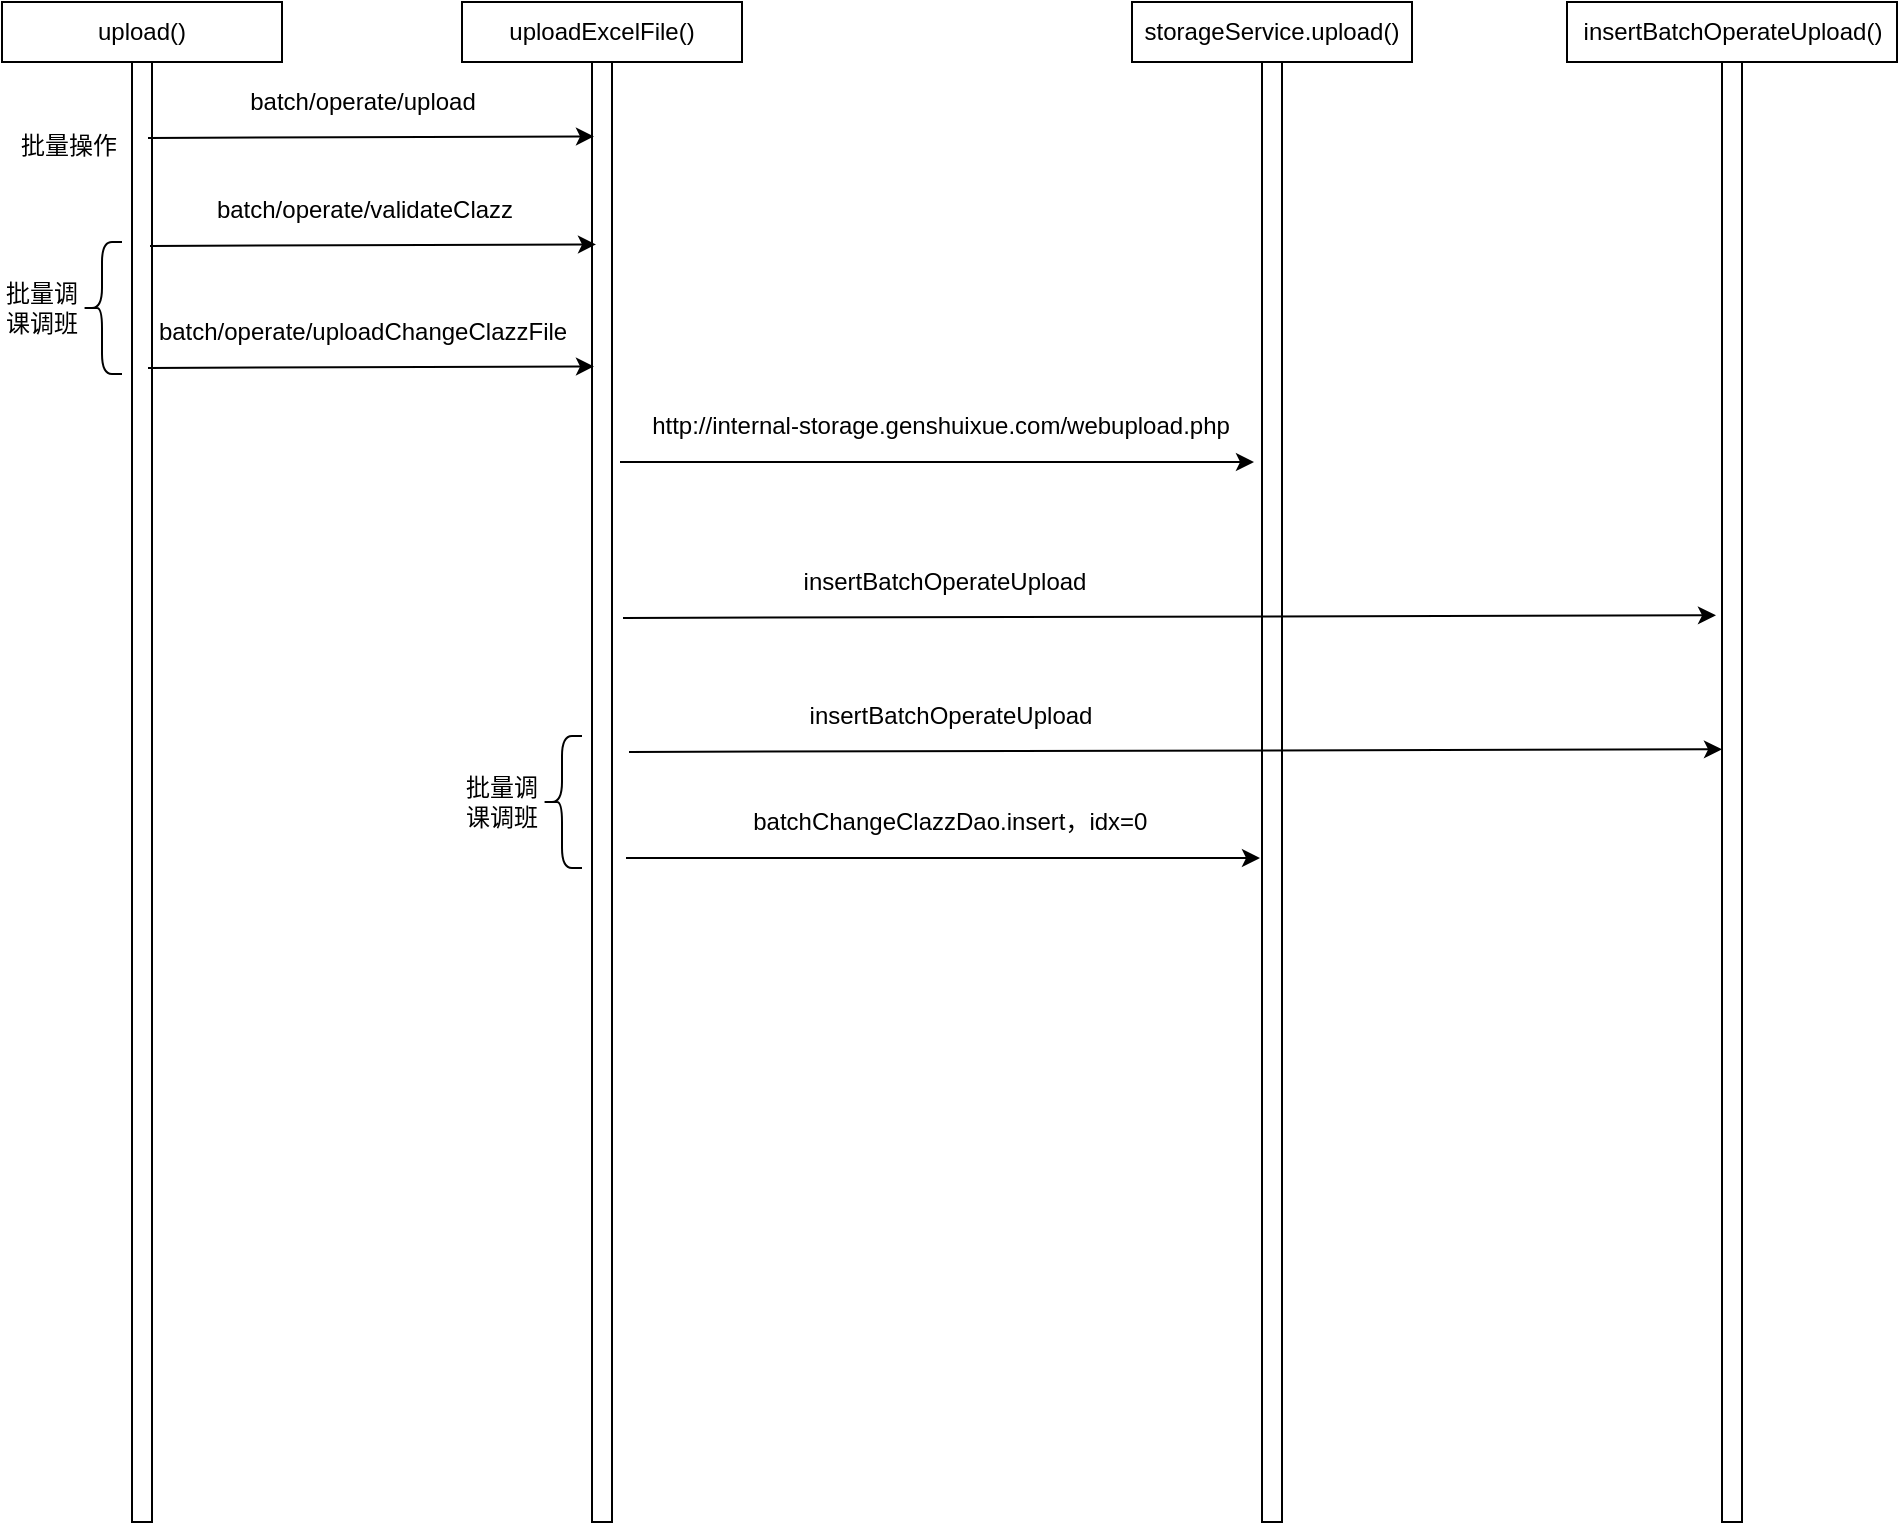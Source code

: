 <mxfile version="14.2.9" type="github">
  <diagram id="bskKvsHge31UiA6hYzuj" name="Page-1">
    <mxGraphModel dx="1426" dy="905" grid="1" gridSize="10" guides="1" tooltips="1" connect="1" arrows="1" fold="1" page="1" pageScale="1" pageWidth="3300" pageHeight="4681" math="0" shadow="0">
      <root>
        <mxCell id="0" />
        <mxCell id="1" parent="0" />
        <mxCell id="gw_4AoOqEpiKTLtsriPl-2" value="upload()" style="rounded=0;whiteSpace=wrap;html=1;" vertex="1" parent="1">
          <mxGeometry x="110" y="50" width="140" height="30" as="geometry" />
        </mxCell>
        <mxCell id="gw_4AoOqEpiKTLtsriPl-3" value="" style="rounded=0;whiteSpace=wrap;html=1;" vertex="1" parent="1">
          <mxGeometry x="175" y="80" width="10" height="730" as="geometry" />
        </mxCell>
        <mxCell id="gw_4AoOqEpiKTLtsriPl-4" value="uploadExcelFile()" style="rounded=0;whiteSpace=wrap;html=1;" vertex="1" parent="1">
          <mxGeometry x="340" y="50" width="140" height="30" as="geometry" />
        </mxCell>
        <mxCell id="gw_4AoOqEpiKTLtsriPl-5" value="" style="rounded=0;whiteSpace=wrap;html=1;" vertex="1" parent="1">
          <mxGeometry x="405" y="80" width="10" height="730" as="geometry" />
        </mxCell>
        <mxCell id="gw_4AoOqEpiKTLtsriPl-6" value="storageService.upload()" style="rounded=0;whiteSpace=wrap;html=1;" vertex="1" parent="1">
          <mxGeometry x="675" y="50" width="140" height="30" as="geometry" />
        </mxCell>
        <mxCell id="gw_4AoOqEpiKTLtsriPl-7" value="" style="rounded=0;whiteSpace=wrap;html=1;" vertex="1" parent="1">
          <mxGeometry x="740" y="80" width="10" height="730" as="geometry" />
        </mxCell>
        <mxCell id="gw_4AoOqEpiKTLtsriPl-8" value="insertBatchOperateUpload()" style="rounded=0;whiteSpace=wrap;html=1;" vertex="1" parent="1">
          <mxGeometry x="892.5" y="50" width="165" height="30" as="geometry" />
        </mxCell>
        <mxCell id="gw_4AoOqEpiKTLtsriPl-9" value="" style="rounded=0;whiteSpace=wrap;html=1;" vertex="1" parent="1">
          <mxGeometry x="970" y="80" width="10" height="730" as="geometry" />
        </mxCell>
        <mxCell id="gw_4AoOqEpiKTLtsriPl-10" value="" style="endArrow=classic;html=1;exitX=0.8;exitY=0.052;exitDx=0;exitDy=0;exitPerimeter=0;entryX=0.1;entryY=0.051;entryDx=0;entryDy=0;entryPerimeter=0;" edge="1" parent="1" source="gw_4AoOqEpiKTLtsriPl-3" target="gw_4AoOqEpiKTLtsriPl-5">
          <mxGeometry width="50" height="50" relative="1" as="geometry">
            <mxPoint x="770" y="500" as="sourcePoint" />
            <mxPoint x="820" y="450" as="targetPoint" />
          </mxGeometry>
        </mxCell>
        <mxCell id="gw_4AoOqEpiKTLtsriPl-11" value="batch/operate/upload" style="text;html=1;align=center;verticalAlign=middle;resizable=0;points=[];autosize=1;" vertex="1" parent="1">
          <mxGeometry x="225" y="90" width="130" height="20" as="geometry" />
        </mxCell>
        <mxCell id="gw_4AoOqEpiKTLtsriPl-12" value="" style="endArrow=classic;html=1;exitX=0.8;exitY=0.052;exitDx=0;exitDy=0;exitPerimeter=0;entryX=0.1;entryY=0.051;entryDx=0;entryDy=0;entryPerimeter=0;" edge="1" parent="1">
          <mxGeometry width="50" height="50" relative="1" as="geometry">
            <mxPoint x="184" y="171.96" as="sourcePoint" />
            <mxPoint x="407" y="171.23" as="targetPoint" />
          </mxGeometry>
        </mxCell>
        <mxCell id="gw_4AoOqEpiKTLtsriPl-13" value="batch/operate/validateClazz" style="text;html=1;align=center;verticalAlign=middle;resizable=0;points=[];autosize=1;" vertex="1" parent="1">
          <mxGeometry x="211" y="144" width="160" height="20" as="geometry" />
        </mxCell>
        <mxCell id="gw_4AoOqEpiKTLtsriPl-14" value="" style="endArrow=classic;html=1;exitX=0.8;exitY=0.052;exitDx=0;exitDy=0;exitPerimeter=0;entryX=0.1;entryY=0.051;entryDx=0;entryDy=0;entryPerimeter=0;" edge="1" parent="1">
          <mxGeometry width="50" height="50" relative="1" as="geometry">
            <mxPoint x="183" y="232.96" as="sourcePoint" />
            <mxPoint x="406" y="232.23" as="targetPoint" />
          </mxGeometry>
        </mxCell>
        <mxCell id="gw_4AoOqEpiKTLtsriPl-15" value="batch/operate/uploadChangeClazzFile" style="text;html=1;align=center;verticalAlign=middle;resizable=0;points=[];autosize=1;" vertex="1" parent="1">
          <mxGeometry x="180" y="205" width="220" height="20" as="geometry" />
        </mxCell>
        <mxCell id="gw_4AoOqEpiKTLtsriPl-16" value="" style="endArrow=classic;html=1;exitX=0.8;exitY=0.052;exitDx=0;exitDy=0;exitPerimeter=0;entryX=-0.4;entryY=0.274;entryDx=0;entryDy=0;entryPerimeter=0;" edge="1" parent="1" target="gw_4AoOqEpiKTLtsriPl-7">
          <mxGeometry width="50" height="50" relative="1" as="geometry">
            <mxPoint x="419" y="279.96" as="sourcePoint" />
            <mxPoint x="600" y="320" as="targetPoint" />
          </mxGeometry>
        </mxCell>
        <mxCell id="gw_4AoOqEpiKTLtsriPl-17" value="http://internal-storage.genshuixue.com/webupload.php" style="text;html=1;align=center;verticalAlign=middle;resizable=0;points=[];autosize=1;" vertex="1" parent="1">
          <mxGeometry x="429" y="252" width="300" height="20" as="geometry" />
        </mxCell>
        <mxCell id="gw_4AoOqEpiKTLtsriPl-18" value="" style="shape=curlyBracket;whiteSpace=wrap;html=1;rounded=1;" vertex="1" parent="1">
          <mxGeometry x="150" y="170" width="20" height="66" as="geometry" />
        </mxCell>
        <mxCell id="gw_4AoOqEpiKTLtsriPl-19" value="批量调课调班" style="text;html=1;strokeColor=none;fillColor=none;align=center;verticalAlign=middle;whiteSpace=wrap;rounded=0;" vertex="1" parent="1">
          <mxGeometry x="110" y="193" width="40" height="20" as="geometry" />
        </mxCell>
        <mxCell id="gw_4AoOqEpiKTLtsriPl-20" value="批量操作" style="text;html=1;strokeColor=none;fillColor=none;align=center;verticalAlign=middle;whiteSpace=wrap;rounded=0;" vertex="1" parent="1">
          <mxGeometry x="117" y="110" width="53" height="23" as="geometry" />
        </mxCell>
        <mxCell id="gw_4AoOqEpiKTLtsriPl-21" value="" style="endArrow=classic;html=1;exitX=0.8;exitY=0.052;exitDx=0;exitDy=0;exitPerimeter=0;entryX=-0.3;entryY=0.379;entryDx=0;entryDy=0;entryPerimeter=0;" edge="1" parent="1" target="gw_4AoOqEpiKTLtsriPl-9">
          <mxGeometry width="50" height="50" relative="1" as="geometry">
            <mxPoint x="420.5" y="357.96" as="sourcePoint" />
            <mxPoint x="737.5" y="358.02" as="targetPoint" />
          </mxGeometry>
        </mxCell>
        <mxCell id="gw_4AoOqEpiKTLtsriPl-22" value="insertBatchOperateUpload" style="text;html=1;align=center;verticalAlign=middle;resizable=0;points=[];autosize=1;" vertex="1" parent="1">
          <mxGeometry x="500.5" y="330" width="160" height="20" as="geometry" />
        </mxCell>
        <mxCell id="gw_4AoOqEpiKTLtsriPl-23" value="" style="endArrow=classic;html=1;exitX=0.8;exitY=0.052;exitDx=0;exitDy=0;exitPerimeter=0;entryX=-0.3;entryY=0.379;entryDx=0;entryDy=0;entryPerimeter=0;" edge="1" parent="1">
          <mxGeometry width="50" height="50" relative="1" as="geometry">
            <mxPoint x="423.5" y="424.96" as="sourcePoint" />
            <mxPoint x="970" y="423.67" as="targetPoint" />
          </mxGeometry>
        </mxCell>
        <mxCell id="gw_4AoOqEpiKTLtsriPl-24" value="insertBatchOperateUpload" style="text;html=1;align=center;verticalAlign=middle;resizable=0;points=[];autosize=1;" vertex="1" parent="1">
          <mxGeometry x="503.5" y="397" width="160" height="20" as="geometry" />
        </mxCell>
        <mxCell id="gw_4AoOqEpiKTLtsriPl-25" value="" style="endArrow=classic;html=1;exitX=0.8;exitY=0.052;exitDx=0;exitDy=0;exitPerimeter=0;entryX=-0.4;entryY=0.274;entryDx=0;entryDy=0;entryPerimeter=0;" edge="1" parent="1">
          <mxGeometry width="50" height="50" relative="1" as="geometry">
            <mxPoint x="422" y="477.96" as="sourcePoint" />
            <mxPoint x="739" y="478.02" as="targetPoint" />
          </mxGeometry>
        </mxCell>
        <mxCell id="gw_4AoOqEpiKTLtsriPl-26" value="&amp;nbsp;batchChangeClazzDao.insert，idx=0" style="text;html=1;align=center;verticalAlign=middle;resizable=0;points=[];autosize=1;" vertex="1" parent="1">
          <mxGeometry x="472" y="450" width="220" height="20" as="geometry" />
        </mxCell>
        <mxCell id="gw_4AoOqEpiKTLtsriPl-27" value="" style="shape=curlyBracket;whiteSpace=wrap;html=1;rounded=1;" vertex="1" parent="1">
          <mxGeometry x="380" y="417" width="20" height="66" as="geometry" />
        </mxCell>
        <mxCell id="gw_4AoOqEpiKTLtsriPl-28" value="批量调课调班" style="text;html=1;strokeColor=none;fillColor=none;align=center;verticalAlign=middle;whiteSpace=wrap;rounded=0;" vertex="1" parent="1">
          <mxGeometry x="340" y="440" width="40" height="20" as="geometry" />
        </mxCell>
      </root>
    </mxGraphModel>
  </diagram>
</mxfile>
